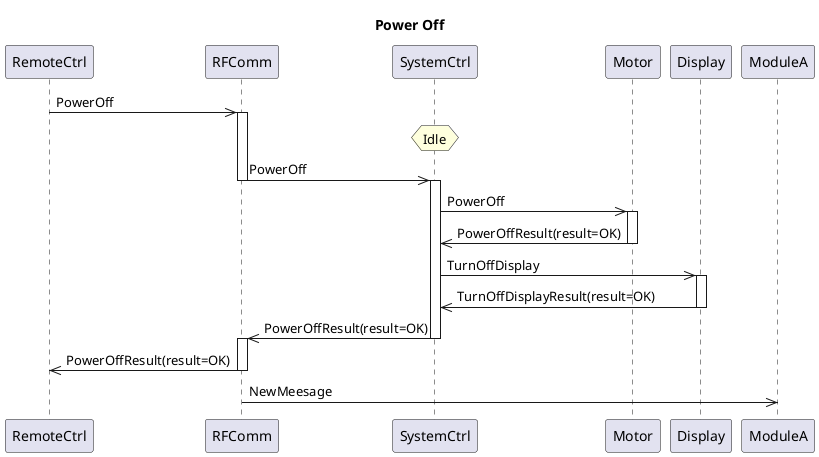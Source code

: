 @startuml power_off

title Power Off

RemoteCtrl->>RFComm: PowerOff
activate RFComm
hnote over SystemCtrl: Idle

RFComm->>SystemCtrl: PowerOff
deactivate RFComm
activate SystemCtrl

SystemCtrl->>Motor: PowerOff
activate Motor

Motor->>SystemCtrl:PowerOffResult(result=OK)
deactivate Motor


SystemCtrl->>Display:TurnOffDisplay
activate Display
Display->>SystemCtrl:TurnOffDisplayResult(result=OK)
deactivate Display
SystemCtrl->>RFComm:PowerOffResult(result=OK)
deactivate SystemCtrl
activate RFComm
RFComm->>RemoteCtrl:PowerOffResult(result=OK)
deactivate RFComm

RFComm->>ModuleA : NewMeesage

@enduml
